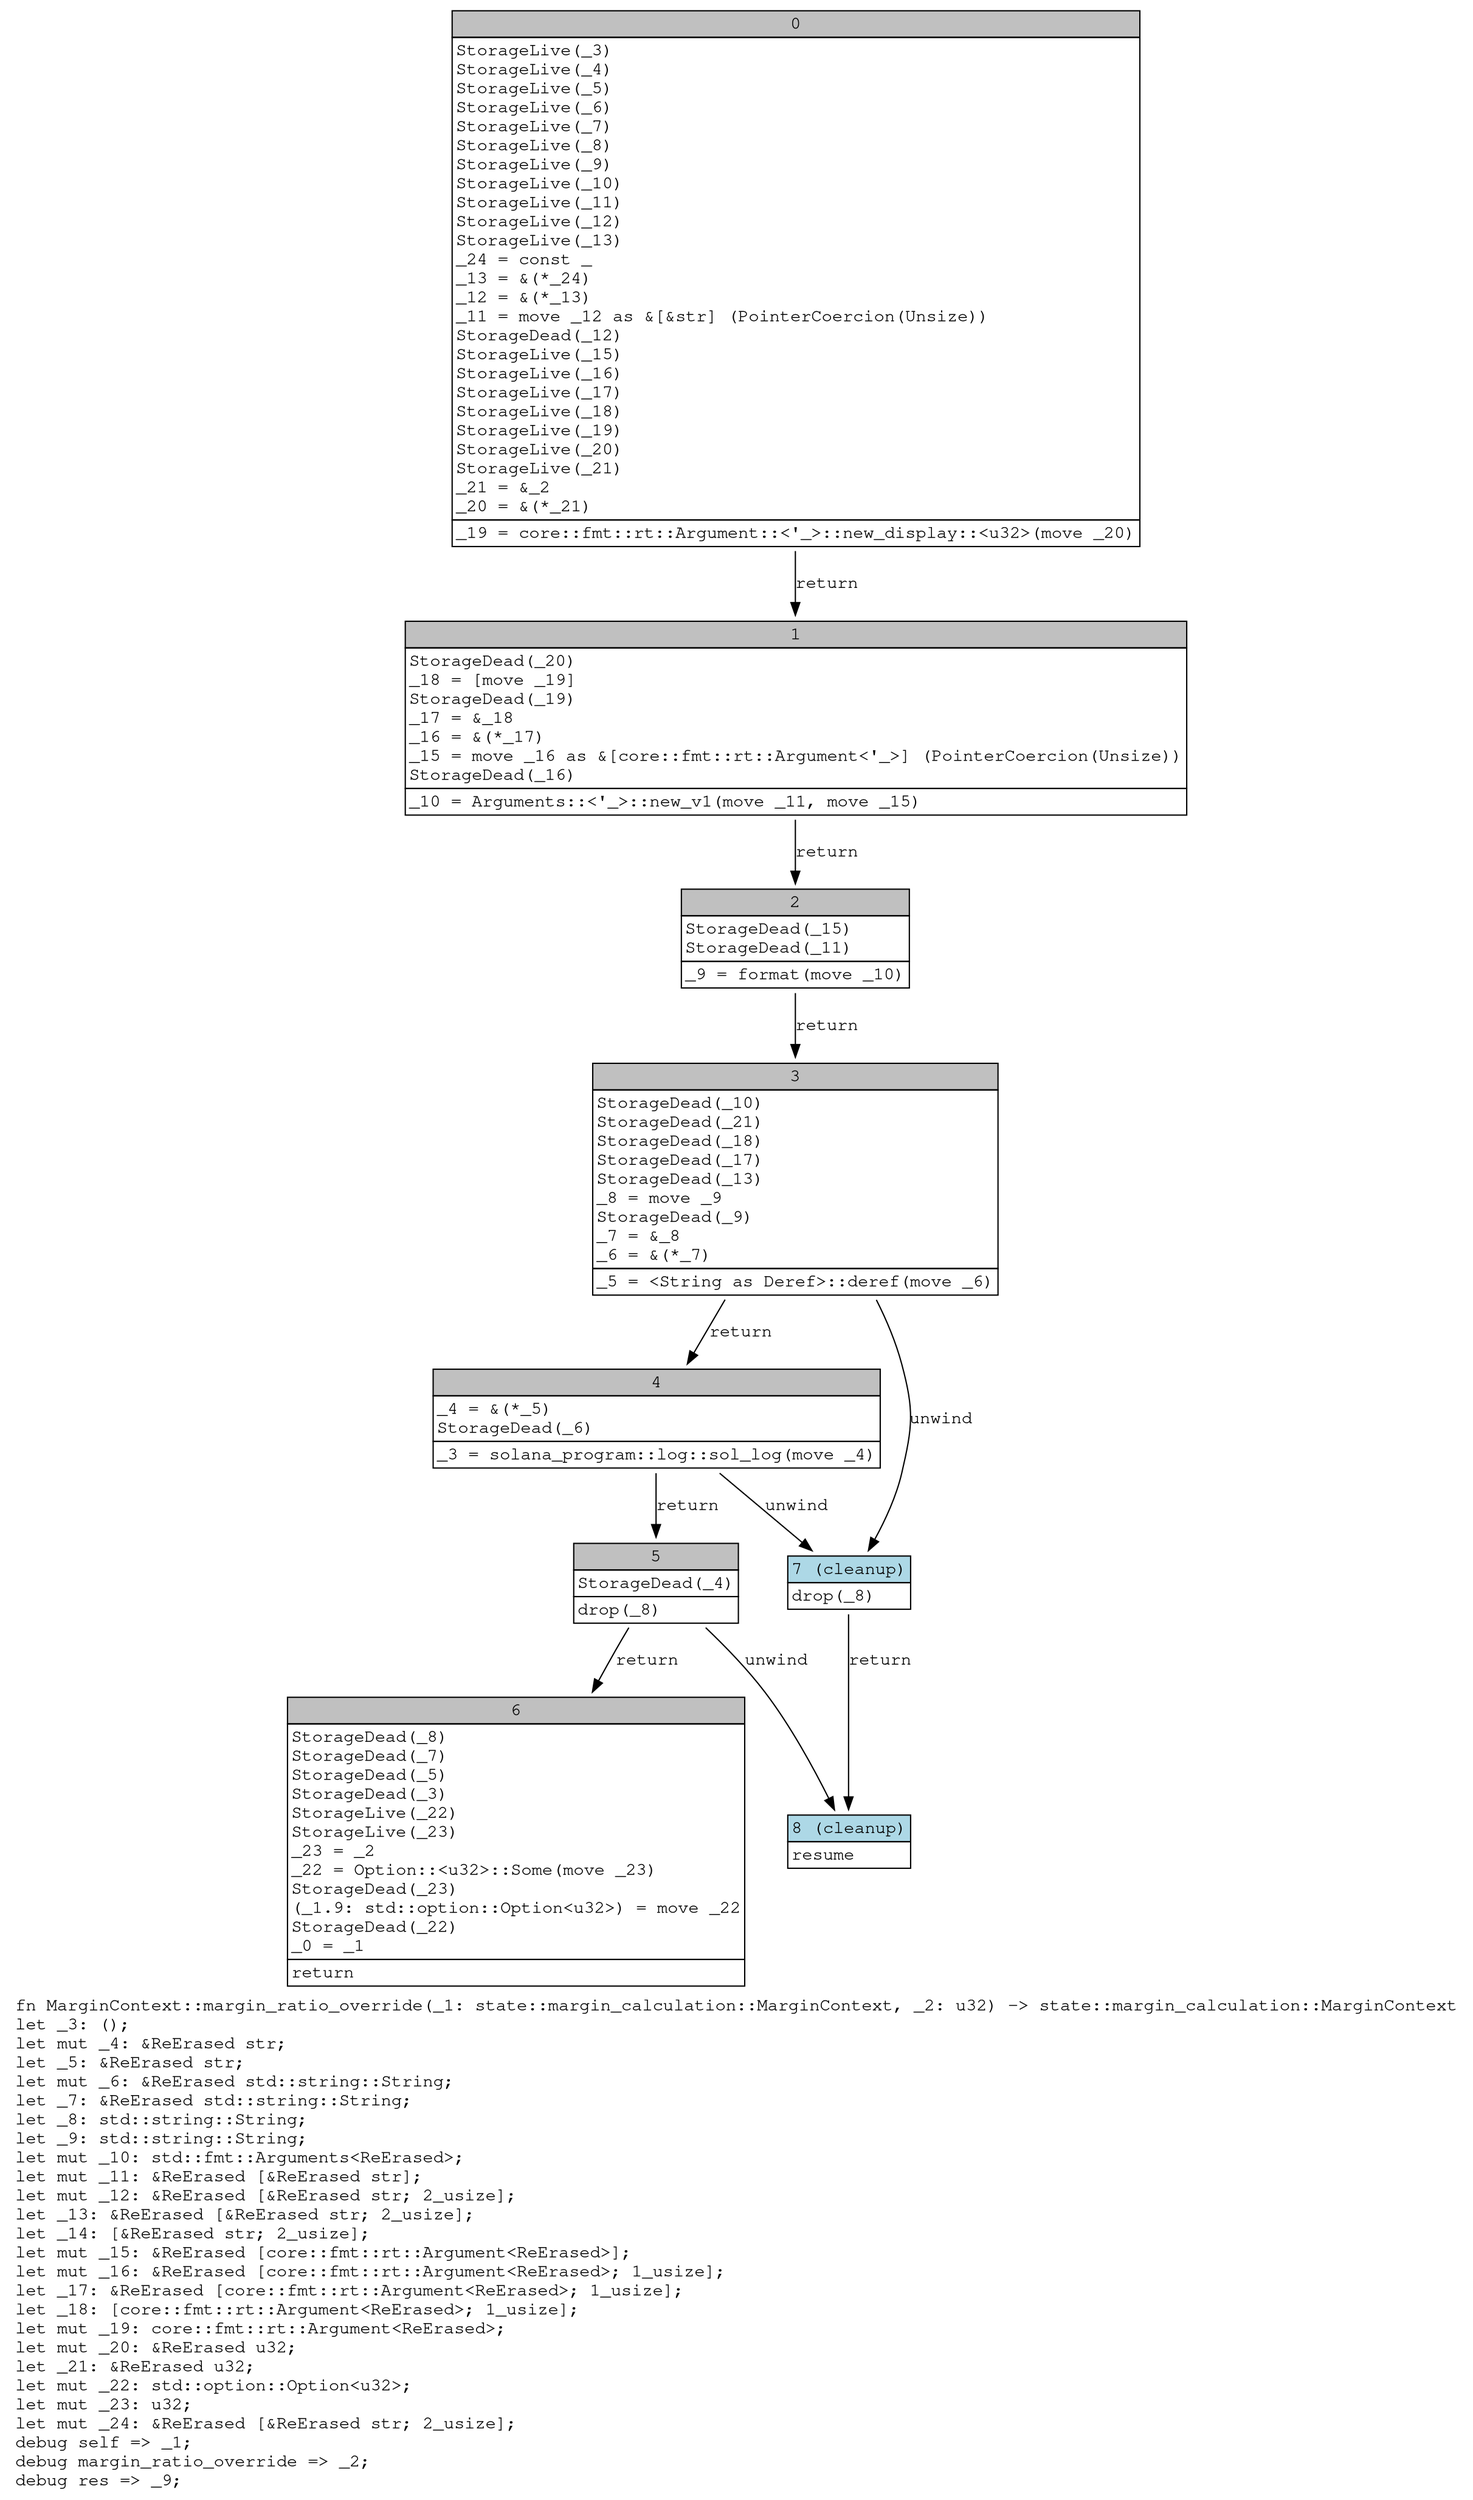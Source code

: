 digraph Mir_0_3434 {
    graph [fontname="Courier, monospace"];
    node [fontname="Courier, monospace"];
    edge [fontname="Courier, monospace"];
    label=<fn MarginContext::margin_ratio_override(_1: state::margin_calculation::MarginContext, _2: u32) -&gt; state::margin_calculation::MarginContext<br align="left"/>let _3: ();<br align="left"/>let mut _4: &amp;ReErased str;<br align="left"/>let _5: &amp;ReErased str;<br align="left"/>let mut _6: &amp;ReErased std::string::String;<br align="left"/>let _7: &amp;ReErased std::string::String;<br align="left"/>let _8: std::string::String;<br align="left"/>let _9: std::string::String;<br align="left"/>let mut _10: std::fmt::Arguments&lt;ReErased&gt;;<br align="left"/>let mut _11: &amp;ReErased [&amp;ReErased str];<br align="left"/>let mut _12: &amp;ReErased [&amp;ReErased str; 2_usize];<br align="left"/>let _13: &amp;ReErased [&amp;ReErased str; 2_usize];<br align="left"/>let _14: [&amp;ReErased str; 2_usize];<br align="left"/>let mut _15: &amp;ReErased [core::fmt::rt::Argument&lt;ReErased&gt;];<br align="left"/>let mut _16: &amp;ReErased [core::fmt::rt::Argument&lt;ReErased&gt;; 1_usize];<br align="left"/>let _17: &amp;ReErased [core::fmt::rt::Argument&lt;ReErased&gt;; 1_usize];<br align="left"/>let _18: [core::fmt::rt::Argument&lt;ReErased&gt;; 1_usize];<br align="left"/>let mut _19: core::fmt::rt::Argument&lt;ReErased&gt;;<br align="left"/>let mut _20: &amp;ReErased u32;<br align="left"/>let _21: &amp;ReErased u32;<br align="left"/>let mut _22: std::option::Option&lt;u32&gt;;<br align="left"/>let mut _23: u32;<br align="left"/>let mut _24: &amp;ReErased [&amp;ReErased str; 2_usize];<br align="left"/>debug self =&gt; _1;<br align="left"/>debug margin_ratio_override =&gt; _2;<br align="left"/>debug res =&gt; _9;<br align="left"/>>;
    bb0__0_3434 [shape="none", label=<<table border="0" cellborder="1" cellspacing="0"><tr><td bgcolor="gray" align="center" colspan="1">0</td></tr><tr><td align="left" balign="left">StorageLive(_3)<br/>StorageLive(_4)<br/>StorageLive(_5)<br/>StorageLive(_6)<br/>StorageLive(_7)<br/>StorageLive(_8)<br/>StorageLive(_9)<br/>StorageLive(_10)<br/>StorageLive(_11)<br/>StorageLive(_12)<br/>StorageLive(_13)<br/>_24 = const _<br/>_13 = &amp;(*_24)<br/>_12 = &amp;(*_13)<br/>_11 = move _12 as &amp;[&amp;str] (PointerCoercion(Unsize))<br/>StorageDead(_12)<br/>StorageLive(_15)<br/>StorageLive(_16)<br/>StorageLive(_17)<br/>StorageLive(_18)<br/>StorageLive(_19)<br/>StorageLive(_20)<br/>StorageLive(_21)<br/>_21 = &amp;_2<br/>_20 = &amp;(*_21)<br/></td></tr><tr><td align="left">_19 = core::fmt::rt::Argument::&lt;'_&gt;::new_display::&lt;u32&gt;(move _20)</td></tr></table>>];
    bb1__0_3434 [shape="none", label=<<table border="0" cellborder="1" cellspacing="0"><tr><td bgcolor="gray" align="center" colspan="1">1</td></tr><tr><td align="left" balign="left">StorageDead(_20)<br/>_18 = [move _19]<br/>StorageDead(_19)<br/>_17 = &amp;_18<br/>_16 = &amp;(*_17)<br/>_15 = move _16 as &amp;[core::fmt::rt::Argument&lt;'_&gt;] (PointerCoercion(Unsize))<br/>StorageDead(_16)<br/></td></tr><tr><td align="left">_10 = Arguments::&lt;'_&gt;::new_v1(move _11, move _15)</td></tr></table>>];
    bb2__0_3434 [shape="none", label=<<table border="0" cellborder="1" cellspacing="0"><tr><td bgcolor="gray" align="center" colspan="1">2</td></tr><tr><td align="left" balign="left">StorageDead(_15)<br/>StorageDead(_11)<br/></td></tr><tr><td align="left">_9 = format(move _10)</td></tr></table>>];
    bb3__0_3434 [shape="none", label=<<table border="0" cellborder="1" cellspacing="0"><tr><td bgcolor="gray" align="center" colspan="1">3</td></tr><tr><td align="left" balign="left">StorageDead(_10)<br/>StorageDead(_21)<br/>StorageDead(_18)<br/>StorageDead(_17)<br/>StorageDead(_13)<br/>_8 = move _9<br/>StorageDead(_9)<br/>_7 = &amp;_8<br/>_6 = &amp;(*_7)<br/></td></tr><tr><td align="left">_5 = &lt;String as Deref&gt;::deref(move _6)</td></tr></table>>];
    bb4__0_3434 [shape="none", label=<<table border="0" cellborder="1" cellspacing="0"><tr><td bgcolor="gray" align="center" colspan="1">4</td></tr><tr><td align="left" balign="left">_4 = &amp;(*_5)<br/>StorageDead(_6)<br/></td></tr><tr><td align="left">_3 = solana_program::log::sol_log(move _4)</td></tr></table>>];
    bb5__0_3434 [shape="none", label=<<table border="0" cellborder="1" cellspacing="0"><tr><td bgcolor="gray" align="center" colspan="1">5</td></tr><tr><td align="left" balign="left">StorageDead(_4)<br/></td></tr><tr><td align="left">drop(_8)</td></tr></table>>];
    bb6__0_3434 [shape="none", label=<<table border="0" cellborder="1" cellspacing="0"><tr><td bgcolor="gray" align="center" colspan="1">6</td></tr><tr><td align="left" balign="left">StorageDead(_8)<br/>StorageDead(_7)<br/>StorageDead(_5)<br/>StorageDead(_3)<br/>StorageLive(_22)<br/>StorageLive(_23)<br/>_23 = _2<br/>_22 = Option::&lt;u32&gt;::Some(move _23)<br/>StorageDead(_23)<br/>(_1.9: std::option::Option&lt;u32&gt;) = move _22<br/>StorageDead(_22)<br/>_0 = _1<br/></td></tr><tr><td align="left">return</td></tr></table>>];
    bb7__0_3434 [shape="none", label=<<table border="0" cellborder="1" cellspacing="0"><tr><td bgcolor="lightblue" align="center" colspan="1">7 (cleanup)</td></tr><tr><td align="left">drop(_8)</td></tr></table>>];
    bb8__0_3434 [shape="none", label=<<table border="0" cellborder="1" cellspacing="0"><tr><td bgcolor="lightblue" align="center" colspan="1">8 (cleanup)</td></tr><tr><td align="left">resume</td></tr></table>>];
    bb0__0_3434 -> bb1__0_3434 [label="return"];
    bb1__0_3434 -> bb2__0_3434 [label="return"];
    bb2__0_3434 -> bb3__0_3434 [label="return"];
    bb3__0_3434 -> bb4__0_3434 [label="return"];
    bb3__0_3434 -> bb7__0_3434 [label="unwind"];
    bb4__0_3434 -> bb5__0_3434 [label="return"];
    bb4__0_3434 -> bb7__0_3434 [label="unwind"];
    bb5__0_3434 -> bb6__0_3434 [label="return"];
    bb5__0_3434 -> bb8__0_3434 [label="unwind"];
    bb7__0_3434 -> bb8__0_3434 [label="return"];
}
